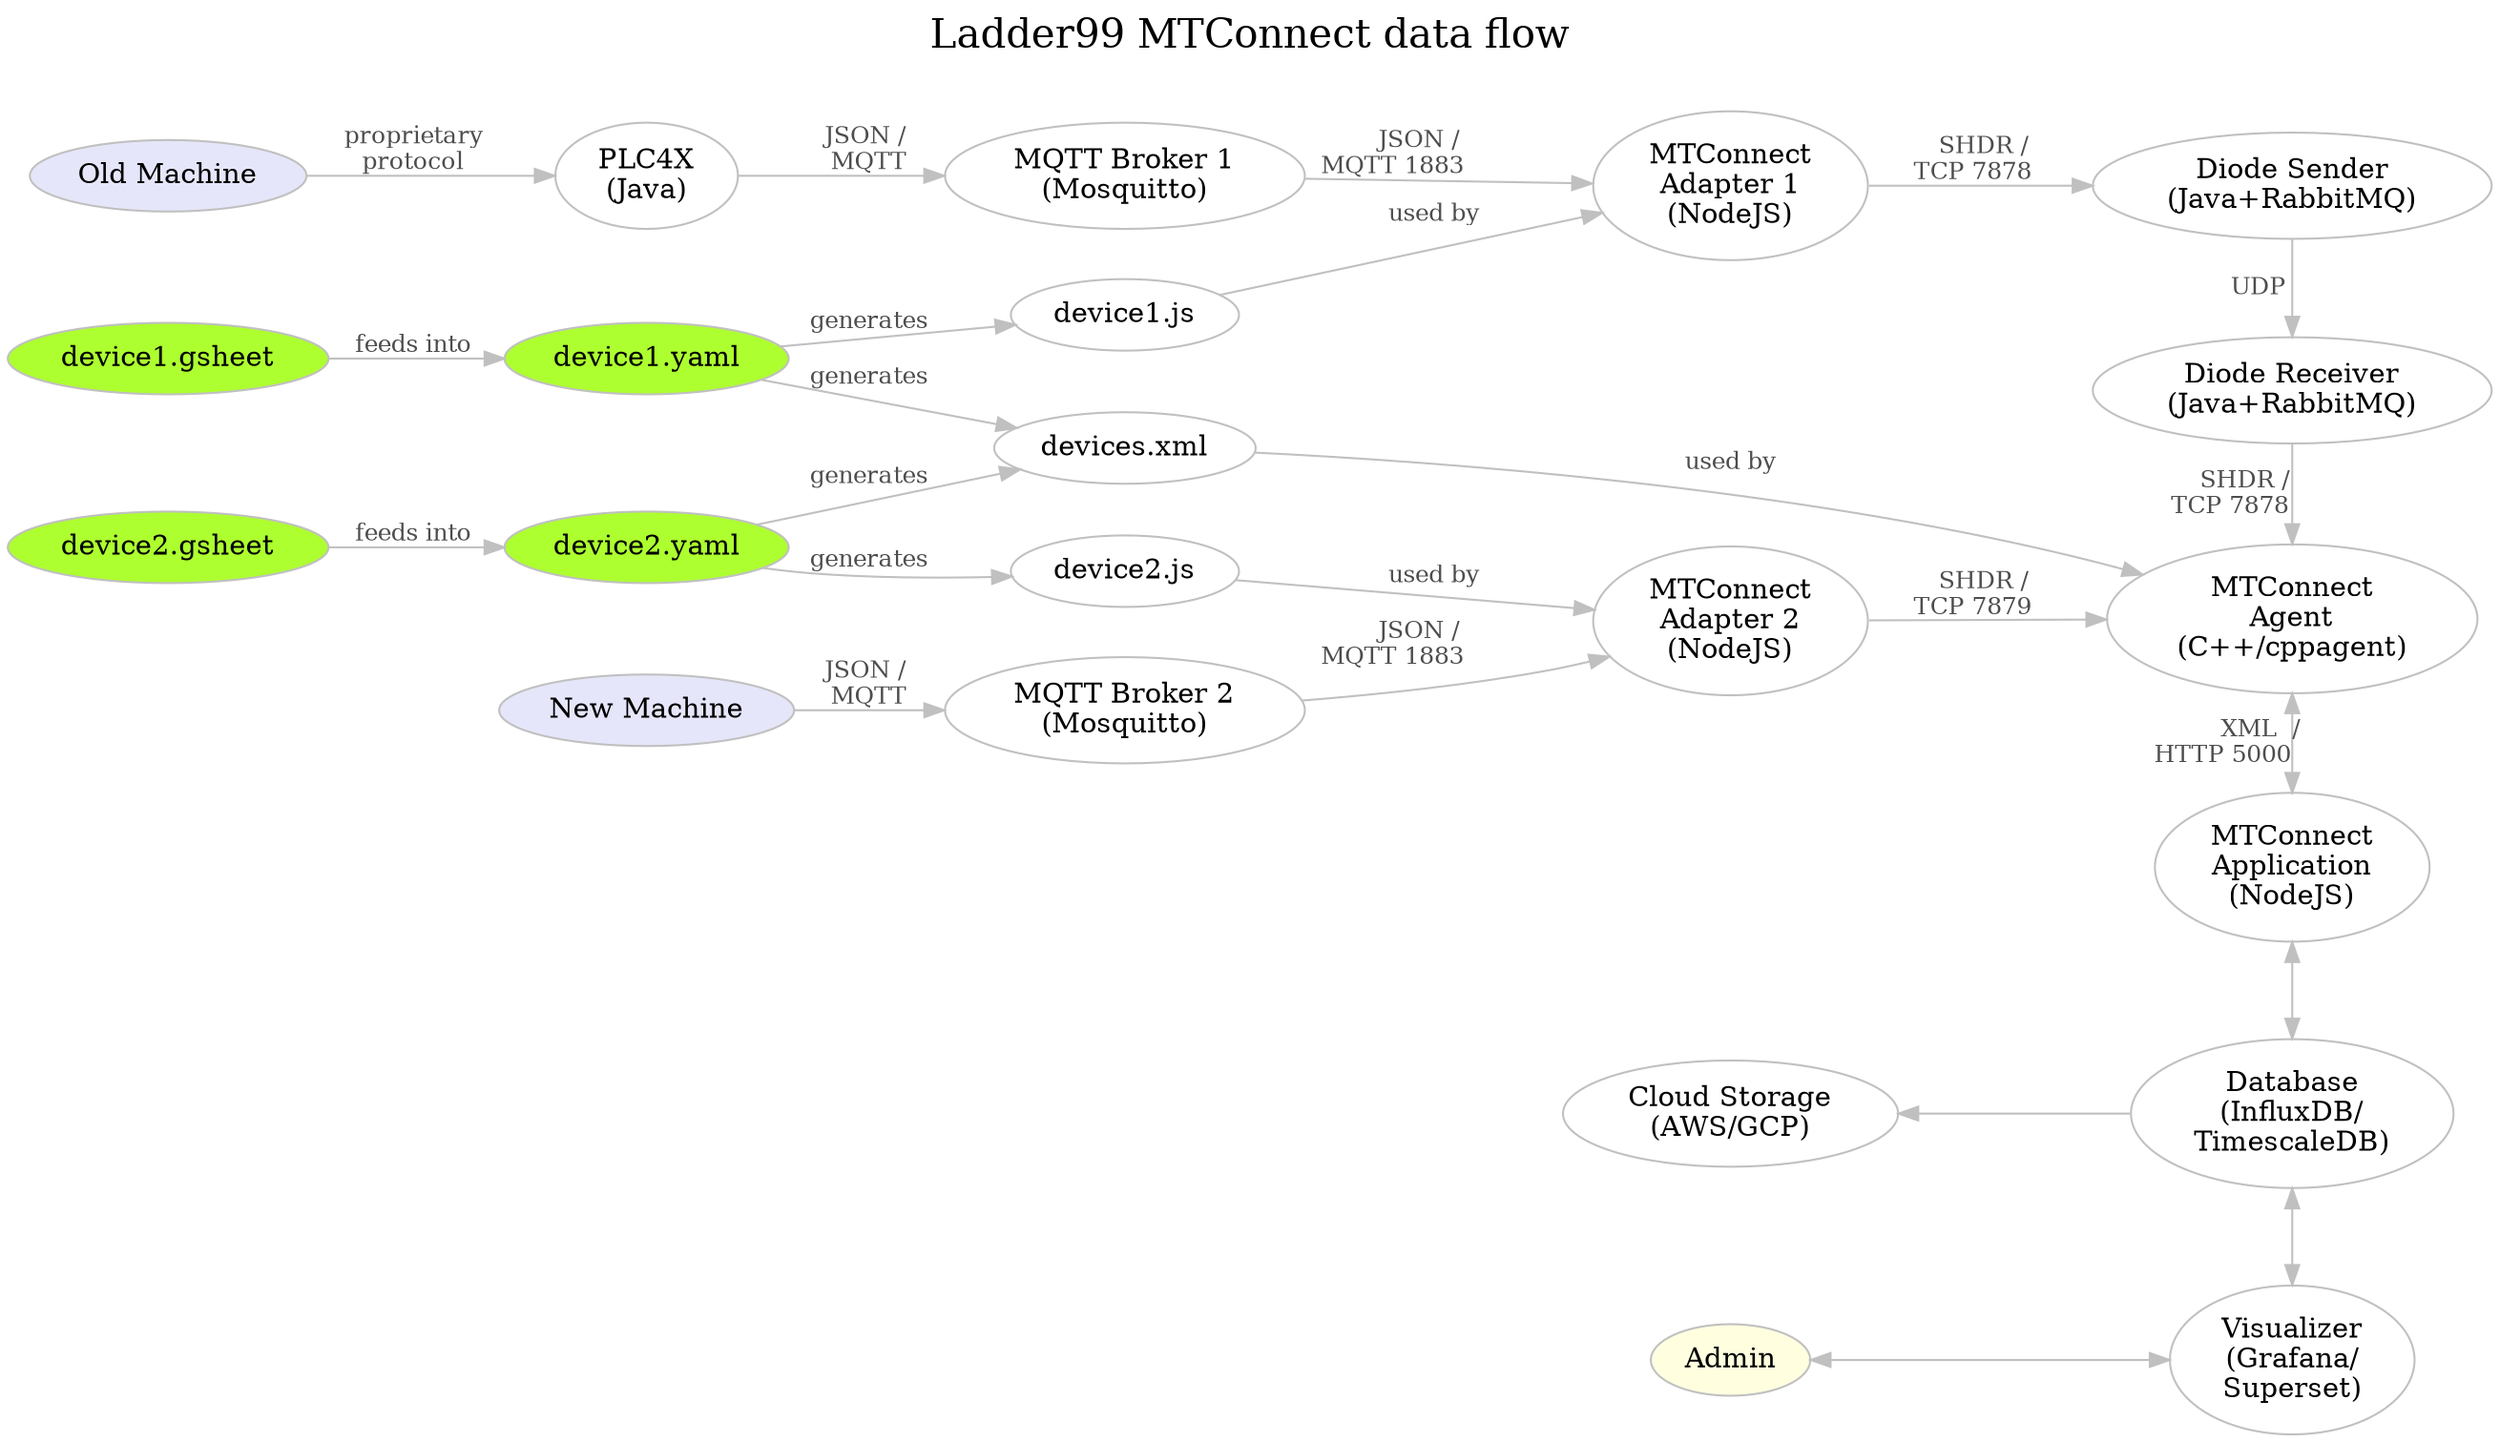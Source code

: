 digraph "ladder99-adapter" {

  // styles
  graph [ label="Ladder99 MTConnect data flow\n "; color=lightgray; ];
  graph [ fontsize=20 ];
  graph [ labelloc=t ];
  graph [ ranksep=0.2 ];
  graph [ nodesep=0.35 ];
  graph [ rankdir=LR; ] // left-to-right
  node [ color=gray; fillcolor=white; style=filled ];
  edge [ color=gray ];
  edge [ fontsize=12; fontcolor=gray30; ];

  // nodes
  OldMachine [ fillcolor=lavender; label="Old Machine" ];
  NewMachine [ fillcolor=lavender; label="New Machine" ];
  PLC4X [ label="PLC4X\n(Java)" ];
  Broker1 [ label="MQTT Broker 1\n(Mosquitto)" ];
  Broker2 [ label="MQTT Broker 2\n(Mosquitto)" ];
  Adapter1 [ label="MTConnect\nAdapter 1\n(NodeJS)" ];
  Adapter2 [ label="MTConnect\nAdapter 2\n(NodeJS)" ];
  Device1Sheet [ fillcolor=greenyellow; label="device1.gsheet" ];
  Device1Yaml [ fillcolor=greenyellow; label="device1.yaml" ];
  Device1Js [ label="device1.js" ];
  Device2Sheet [ fillcolor=greenyellow; label="device2.gsheet" ];
  Device2Yaml [ fillcolor=greenyellow; label="device2.yaml" ];
  Device2Js [ label="device2.js" ];
  DiodeSender [ label="Diode Sender\n(Java+RabbitMQ)" ];
  DiodeReceiver [ label="Diode Receiver\n(Java+RabbitMQ)" ];
  Agent [ label="MTConnect\nAgent\n(C++/cppagent)" ];
  DevicesXml [ label="devices.xml" ];
  Application [ label="MTConnect\nApplication\n(NodeJS)" ];
  Database [ label="Database\n(InfluxDB/\nTimescaleDB)" ];
  Visualizer [ label="Visualizer\n(Grafana/\nSuperset)" ];
  Cloud [ label="Cloud Storage\n(AWS/GCP)" ];
  Admin [ fillcolor=lightyellow ];
  // LOI [ label="LOI\n(SvelteJS)" ];
  // Operator [ fillcolor=lightyellow ];

  // edges
  OldMachine -> PLC4X [ label="proprietary\nprotocol" ];
  PLC4X -> Broker1 [ label="JSON / \nMQTT" ];
  NewMachine -> Broker2 [ label="JSON / \nMQTT" ];
  Broker1 -> Adapter1 [ label="JSON /    \nMQTT 1883           " ];
  Broker2 -> Adapter2 [ label="JSON /    \nMQTT 1883           " ];
  Adapter1 -> DiodeSender [ label="SHDR /   \nTCP 7878      " ];
  Adapter2 -> Agent [ label="SHDR /   \nTCP 7879      " ];
  Device1Sheet -> Device1Yaml [ label="feeds into" ];
  Device1Yaml -> Device1Js [ label="generates" ];
  Device1Js -> Adapter1 [ label="used by" ];
  Device2Sheet -> Device2Yaml [ label="feeds into" ];
  Device2Yaml -> Device2Js [ label="generates" ];
  Device2Js -> Adapter2 [ label="used by" ];
  Device1Yaml -> DevicesXml [ label="generates" ];
  Device2Yaml -> DevicesXml [ label="generates" ];
  DiodeSender -> DiodeReceiver [ label="UDP    " ];
  DiodeReceiver -> Agent [ label="SHDR /    \nTCP 7878        " ];
  // Adapter -> Agent [ label="SHDR/\nTCP 7878" ];
  Agent -> Application [ dir=both; label="XML  /\nHTTP 5000          " ];
  DevicesXml -> Agent [ label="used by" ];
  Application -> Database [ dir=both ];
  Database -> Visualizer [ dir=both ];
  Database -> Cloud;
  Visualizer -> Admin [ dir=both ];
  // Application -> LOI;
  // LOI -> Operator;

  // rank
  // { rank=same; OldMachine NewMachine };
  // { rank=same; Broker1 Broker2 Device1Yaml };
  // { rank=same; Device1Yaml DevicesXml };
  // { rank=same; PLC4X Broker Adapter DiodeSender DiodeReceiver Agent Application Database Visualizer };
  // { rank=same; Adapter1 Adapter2 DevicesXml };
  // { rank=same; DiodeSender DiodeReceiver Agent Application Database Visualizer };
  { rank=same; DiodeSender DiodeReceiver Agent Application Database Visualizer };
  { rank=same; Adapter1 Adapter2 Cloud Admin };
}
